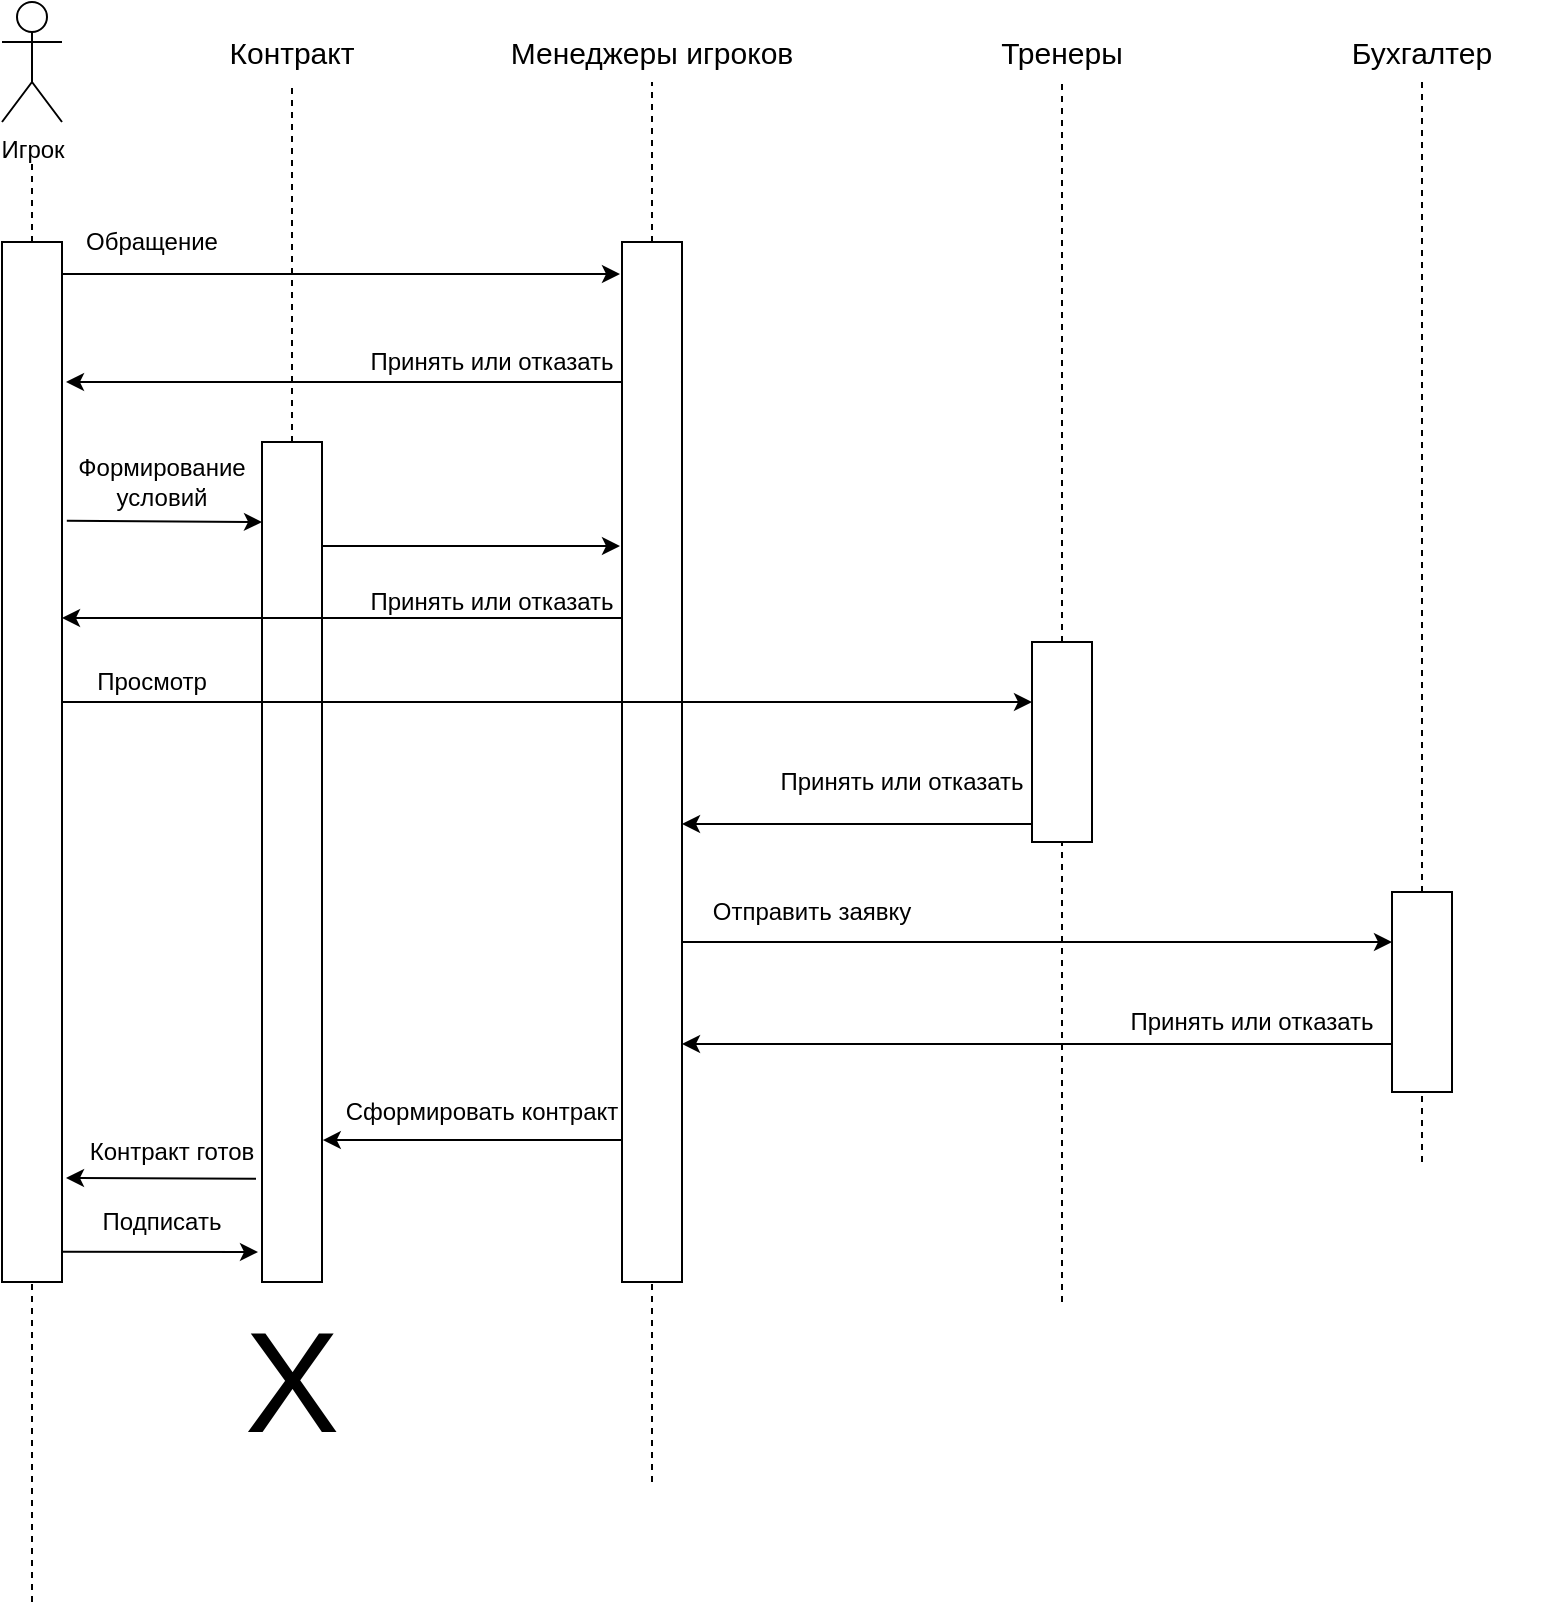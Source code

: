 <mxfile version="13.9.9" type="device"><diagram id="6uGpEDWwRoSjqqESJWfH" name="Страница 1"><mxGraphModel dx="1038" dy="607" grid="1" gridSize="10" guides="1" tooltips="1" connect="1" arrows="1" fold="1" page="1" pageScale="1" pageWidth="827" pageHeight="1169" math="0" shadow="0"><root><mxCell id="0"/><mxCell id="1" parent="0"/><mxCell id="q9gxuV2KfNwoqdqxz14T-1" value="Игрок" style="shape=umlActor;verticalLabelPosition=bottom;verticalAlign=top;html=1;outlineConnect=0;" vertex="1" parent="1"><mxGeometry x="40" y="40" width="30" height="60" as="geometry"/></mxCell><mxCell id="q9gxuV2KfNwoqdqxz14T-2" value="&lt;font style=&quot;font-size: 15px&quot;&gt;Менеджеры игроков&lt;/font&gt;" style="text;html=1;strokeColor=none;fillColor=none;align=center;verticalAlign=middle;whiteSpace=wrap;rounded=0;" vertex="1" parent="1"><mxGeometry x="280" y="50" width="170" height="30" as="geometry"/></mxCell><mxCell id="q9gxuV2KfNwoqdqxz14T-3" value="&lt;font style=&quot;font-size: 15px&quot;&gt;Контракт&lt;/font&gt;" style="text;html=1;strokeColor=none;fillColor=none;align=center;verticalAlign=middle;whiteSpace=wrap;rounded=0;" vertex="1" parent="1"><mxGeometry x="135" y="50" width="100" height="30" as="geometry"/></mxCell><mxCell id="q9gxuV2KfNwoqdqxz14T-4" value="&lt;font style=&quot;font-size: 15px&quot;&gt;Тренеры&lt;/font&gt;" style="text;html=1;strokeColor=none;fillColor=none;align=center;verticalAlign=middle;whiteSpace=wrap;rounded=0;" vertex="1" parent="1"><mxGeometry x="510" y="50" width="120" height="30" as="geometry"/></mxCell><mxCell id="q9gxuV2KfNwoqdqxz14T-5" value="&lt;font style=&quot;font-size: 15px&quot;&gt;Бухгалтер&lt;/font&gt;" style="text;html=1;strokeColor=none;fillColor=none;align=center;verticalAlign=middle;whiteSpace=wrap;rounded=0;" vertex="1" parent="1"><mxGeometry x="690" y="50" width="120" height="30" as="geometry"/></mxCell><mxCell id="q9gxuV2KfNwoqdqxz14T-8" style="edgeStyle=orthogonalEdgeStyle;rounded=0;orthogonalLoop=1;jettySize=auto;html=1;" edge="1" parent="1" source="q9gxuV2KfNwoqdqxz14T-6"><mxGeometry relative="1" as="geometry"><mxPoint x="349" y="176" as="targetPoint"/><Array as="points"><mxPoint x="130" y="176"/><mxPoint x="130" y="176"/></Array></mxGeometry></mxCell><mxCell id="q9gxuV2KfNwoqdqxz14T-6" value="" style="rounded=0;whiteSpace=wrap;html=1;" vertex="1" parent="1"><mxGeometry x="40" y="160" width="30" height="520" as="geometry"/></mxCell><mxCell id="q9gxuV2KfNwoqdqxz14T-10" style="edgeStyle=orthogonalEdgeStyle;rounded=0;orthogonalLoop=1;jettySize=auto;html=1;" edge="1" parent="1" source="q9gxuV2KfNwoqdqxz14T-7"><mxGeometry relative="1" as="geometry"><mxPoint x="72" y="230" as="targetPoint"/><Array as="points"><mxPoint x="72" y="230"/></Array></mxGeometry></mxCell><mxCell id="q9gxuV2KfNwoqdqxz14T-32" style="edgeStyle=orthogonalEdgeStyle;rounded=0;orthogonalLoop=1;jettySize=auto;html=1;entryX=0;entryY=0.25;entryDx=0;entryDy=0;" edge="1" parent="1" source="q9gxuV2KfNwoqdqxz14T-7" target="q9gxuV2KfNwoqdqxz14T-31"><mxGeometry relative="1" as="geometry"><Array as="points"><mxPoint x="470" y="510"/><mxPoint x="470" y="510"/></Array></mxGeometry></mxCell><mxCell id="q9gxuV2KfNwoqdqxz14T-36" style="edgeStyle=orthogonalEdgeStyle;rounded=0;orthogonalLoop=1;jettySize=auto;html=1;entryX=1.013;entryY=0.831;entryDx=0;entryDy=0;entryPerimeter=0;" edge="1" parent="1" source="q9gxuV2KfNwoqdqxz14T-7" target="q9gxuV2KfNwoqdqxz14T-13"><mxGeometry relative="1" as="geometry"><Array as="points"><mxPoint x="310" y="609"/><mxPoint x="310" y="609"/></Array></mxGeometry></mxCell><mxCell id="q9gxuV2KfNwoqdqxz14T-7" value="" style="rounded=0;whiteSpace=wrap;html=1;" vertex="1" parent="1"><mxGeometry x="350" y="160" width="30" height="520" as="geometry"/></mxCell><mxCell id="q9gxuV2KfNwoqdqxz14T-9" value="Обращение" style="text;html=1;strokeColor=none;fillColor=none;align=center;verticalAlign=middle;whiteSpace=wrap;rounded=0;" vertex="1" parent="1"><mxGeometry x="70" y="150" width="90" height="20" as="geometry"/></mxCell><mxCell id="q9gxuV2KfNwoqdqxz14T-11" value="Принять или отказать" style="text;html=1;strokeColor=none;fillColor=none;align=center;verticalAlign=middle;whiteSpace=wrap;rounded=0;" vertex="1" parent="1"><mxGeometry x="220" y="210" width="130" height="20" as="geometry"/></mxCell><mxCell id="q9gxuV2KfNwoqdqxz14T-19" style="edgeStyle=orthogonalEdgeStyle;rounded=0;orthogonalLoop=1;jettySize=auto;html=1;exitX=0.995;exitY=0.369;exitDx=0;exitDy=0;exitPerimeter=0;" edge="1" parent="1" source="q9gxuV2KfNwoqdqxz14T-13"><mxGeometry relative="1" as="geometry"><mxPoint x="349" y="312" as="targetPoint"/><Array as="points"><mxPoint x="349" y="312"/></Array></mxGeometry></mxCell><mxCell id="q9gxuV2KfNwoqdqxz14T-13" value="" style="rounded=0;whiteSpace=wrap;html=1;" vertex="1" parent="1"><mxGeometry x="170" y="260" width="30" height="420" as="geometry"/></mxCell><mxCell id="q9gxuV2KfNwoqdqxz14T-14" value="Формирование условий" style="text;html=1;strokeColor=none;fillColor=none;align=center;verticalAlign=middle;whiteSpace=wrap;rounded=0;" vertex="1" parent="1"><mxGeometry x="80" y="270" width="80" height="20" as="geometry"/></mxCell><mxCell id="q9gxuV2KfNwoqdqxz14T-30" style="edgeStyle=orthogonalEdgeStyle;rounded=0;orthogonalLoop=1;jettySize=auto;html=1;" edge="1" parent="1" source="q9gxuV2KfNwoqdqxz14T-20"><mxGeometry relative="1" as="geometry"><mxPoint x="380" y="451" as="targetPoint"/><Array as="points"><mxPoint x="510" y="451"/><mxPoint x="510" y="451"/></Array></mxGeometry></mxCell><mxCell id="q9gxuV2KfNwoqdqxz14T-20" value="" style="rounded=0;whiteSpace=wrap;html=1;" vertex="1" parent="1"><mxGeometry x="555" y="360" width="30" height="100" as="geometry"/></mxCell><mxCell id="q9gxuV2KfNwoqdqxz14T-23" style="edgeStyle=orthogonalEdgeStyle;rounded=0;orthogonalLoop=1;jettySize=auto;html=1;" edge="1" parent="1" source="q9gxuV2KfNwoqdqxz14T-7"><mxGeometry relative="1" as="geometry"><mxPoint x="70" y="348" as="targetPoint"/><Array as="points"><mxPoint x="280" y="348"/><mxPoint x="280" y="348"/></Array></mxGeometry></mxCell><mxCell id="q9gxuV2KfNwoqdqxz14T-24" value="Принять или отказать" style="text;html=1;strokeColor=none;fillColor=none;align=center;verticalAlign=middle;whiteSpace=wrap;rounded=0;" vertex="1" parent="1"><mxGeometry x="220" y="330" width="130" height="20" as="geometry"/></mxCell><mxCell id="q9gxuV2KfNwoqdqxz14T-25" style="edgeStyle=orthogonalEdgeStyle;rounded=0;orthogonalLoop=1;jettySize=auto;html=1;" edge="1" parent="1" source="q9gxuV2KfNwoqdqxz14T-6"><mxGeometry relative="1" as="geometry"><mxPoint x="555" y="390" as="targetPoint"/><Array as="points"><mxPoint x="555" y="390"/></Array></mxGeometry></mxCell><mxCell id="q9gxuV2KfNwoqdqxz14T-27" value="Принять или отказать" style="text;html=1;strokeColor=none;fillColor=none;align=center;verticalAlign=middle;whiteSpace=wrap;rounded=0;" vertex="1" parent="1"><mxGeometry x="425" y="420" width="130" height="20" as="geometry"/></mxCell><mxCell id="q9gxuV2KfNwoqdqxz14T-28" value="Просмотр" style="text;html=1;strokeColor=none;fillColor=none;align=center;verticalAlign=middle;whiteSpace=wrap;rounded=0;" vertex="1" parent="1"><mxGeometry x="70" y="370" width="90" height="20" as="geometry"/></mxCell><mxCell id="q9gxuV2KfNwoqdqxz14T-34" style="edgeStyle=orthogonalEdgeStyle;rounded=0;orthogonalLoop=1;jettySize=auto;html=1;" edge="1" parent="1" source="q9gxuV2KfNwoqdqxz14T-31"><mxGeometry relative="1" as="geometry"><mxPoint x="380" y="561" as="targetPoint"/><Array as="points"><mxPoint x="650" y="561"/><mxPoint x="650" y="561"/></Array></mxGeometry></mxCell><mxCell id="q9gxuV2KfNwoqdqxz14T-31" value="" style="rounded=0;whiteSpace=wrap;html=1;" vertex="1" parent="1"><mxGeometry x="735" y="485" width="30" height="100" as="geometry"/></mxCell><mxCell id="q9gxuV2KfNwoqdqxz14T-33" value="Отправить заявку" style="text;html=1;strokeColor=none;fillColor=none;align=center;verticalAlign=middle;whiteSpace=wrap;rounded=0;" vertex="1" parent="1"><mxGeometry x="380" y="485" width="130" height="20" as="geometry"/></mxCell><mxCell id="q9gxuV2KfNwoqdqxz14T-35" value="Принять или отказать" style="text;html=1;strokeColor=none;fillColor=none;align=center;verticalAlign=middle;whiteSpace=wrap;rounded=0;" vertex="1" parent="1"><mxGeometry x="600" y="540" width="130" height="20" as="geometry"/></mxCell><mxCell id="q9gxuV2KfNwoqdqxz14T-37" value="Сформировать контракт" style="text;html=1;strokeColor=none;fillColor=none;align=center;verticalAlign=middle;whiteSpace=wrap;rounded=0;" vertex="1" parent="1"><mxGeometry x="210" y="585" width="140" height="20" as="geometry"/></mxCell><mxCell id="q9gxuV2KfNwoqdqxz14T-38" value="" style="endArrow=classic;html=1;exitX=1.08;exitY=0.268;exitDx=0;exitDy=0;exitPerimeter=0;" edge="1" parent="1" source="q9gxuV2KfNwoqdqxz14T-6"><mxGeometry width="50" height="50" relative="1" as="geometry"><mxPoint x="120" y="350" as="sourcePoint"/><mxPoint x="170" y="300" as="targetPoint"/></mxGeometry></mxCell><mxCell id="q9gxuV2KfNwoqdqxz14T-40" value="" style="endArrow=classic;html=1;exitX=-0.1;exitY=0.877;exitDx=0;exitDy=0;exitPerimeter=0;" edge="1" parent="1" source="q9gxuV2KfNwoqdqxz14T-13"><mxGeometry width="50" height="50" relative="1" as="geometry"><mxPoint x="90" y="580" as="sourcePoint"/><mxPoint x="72" y="628" as="targetPoint"/></mxGeometry></mxCell><mxCell id="q9gxuV2KfNwoqdqxz14T-41" value="Контракт готов" style="text;html=1;strokeColor=none;fillColor=none;align=center;verticalAlign=middle;whiteSpace=wrap;rounded=0;" vertex="1" parent="1"><mxGeometry x="80" y="605" width="90" height="20" as="geometry"/></mxCell><mxCell id="q9gxuV2KfNwoqdqxz14T-42" value="" style="endArrow=classic;html=1;exitX=0.989;exitY=0.971;exitDx=0;exitDy=0;exitPerimeter=0;" edge="1" parent="1" source="q9gxuV2KfNwoqdqxz14T-6"><mxGeometry width="50" height="50" relative="1" as="geometry"><mxPoint x="120" y="690" as="sourcePoint"/><mxPoint x="168" y="665" as="targetPoint"/></mxGeometry></mxCell><mxCell id="q9gxuV2KfNwoqdqxz14T-43" value="Подписать" style="text;html=1;strokeColor=none;fillColor=none;align=center;verticalAlign=middle;whiteSpace=wrap;rounded=0;" vertex="1" parent="1"><mxGeometry x="75" y="640" width="90" height="20" as="geometry"/></mxCell><mxCell id="q9gxuV2KfNwoqdqxz14T-46" value="&lt;font style=&quot;font-size: 71px&quot;&gt;Х&lt;/font&gt;" style="text;html=1;strokeColor=none;fillColor=none;align=center;verticalAlign=middle;whiteSpace=wrap;rounded=0;" vertex="1" parent="1"><mxGeometry x="155" y="700" width="60" height="60" as="geometry"/></mxCell><mxCell id="q9gxuV2KfNwoqdqxz14T-47" value="" style="endArrow=none;dashed=1;html=1;exitX=0.5;exitY=0;exitDx=0;exitDy=0;" edge="1" parent="1" source="q9gxuV2KfNwoqdqxz14T-6"><mxGeometry width="50" height="50" relative="1" as="geometry"><mxPoint x="210" y="160" as="sourcePoint"/><mxPoint x="55" y="120" as="targetPoint"/></mxGeometry></mxCell><mxCell id="q9gxuV2KfNwoqdqxz14T-48" value="" style="endArrow=none;dashed=1;html=1;entryX=0.5;entryY=1;entryDx=0;entryDy=0;" edge="1" parent="1" target="q9gxuV2KfNwoqdqxz14T-6"><mxGeometry width="50" height="50" relative="1" as="geometry"><mxPoint x="55" y="840" as="sourcePoint"/><mxPoint x="90" y="710" as="targetPoint"/></mxGeometry></mxCell><mxCell id="q9gxuV2KfNwoqdqxz14T-49" value="" style="endArrow=none;dashed=1;html=1;entryX=0.5;entryY=1;entryDx=0;entryDy=0;exitX=0.5;exitY=0;exitDx=0;exitDy=0;" edge="1" parent="1" source="q9gxuV2KfNwoqdqxz14T-13" target="q9gxuV2KfNwoqdqxz14T-3"><mxGeometry width="50" height="50" relative="1" as="geometry"><mxPoint x="160" y="160" as="sourcePoint"/><mxPoint x="210" y="110" as="targetPoint"/></mxGeometry></mxCell><mxCell id="q9gxuV2KfNwoqdqxz14T-50" value="" style="endArrow=none;dashed=1;html=1;entryX=0.5;entryY=1;entryDx=0;entryDy=0;exitX=0.5;exitY=0;exitDx=0;exitDy=0;" edge="1" parent="1" source="q9gxuV2KfNwoqdqxz14T-7" target="q9gxuV2KfNwoqdqxz14T-2"><mxGeometry width="50" height="50" relative="1" as="geometry"><mxPoint x="440" y="280" as="sourcePoint"/><mxPoint x="490" y="230" as="targetPoint"/></mxGeometry></mxCell><mxCell id="q9gxuV2KfNwoqdqxz14T-51" value="" style="endArrow=none;dashed=1;html=1;entryX=0.5;entryY=1;entryDx=0;entryDy=0;" edge="1" parent="1" target="q9gxuV2KfNwoqdqxz14T-7"><mxGeometry width="50" height="50" relative="1" as="geometry"><mxPoint x="365" y="780" as="sourcePoint"/><mxPoint x="390" y="720" as="targetPoint"/></mxGeometry></mxCell><mxCell id="q9gxuV2KfNwoqdqxz14T-52" value="" style="endArrow=none;dashed=1;html=1;entryX=0.5;entryY=1;entryDx=0;entryDy=0;exitX=0.5;exitY=0;exitDx=0;exitDy=0;" edge="1" parent="1" source="q9gxuV2KfNwoqdqxz14T-20" target="q9gxuV2KfNwoqdqxz14T-4"><mxGeometry width="50" height="50" relative="1" as="geometry"><mxPoint x="590" y="230" as="sourcePoint"/><mxPoint x="640" y="180" as="targetPoint"/></mxGeometry></mxCell><mxCell id="q9gxuV2KfNwoqdqxz14T-53" value="" style="endArrow=none;dashed=1;html=1;entryX=0.5;entryY=1;entryDx=0;entryDy=0;" edge="1" parent="1" target="q9gxuV2KfNwoqdqxz14T-20"><mxGeometry width="50" height="50" relative="1" as="geometry"><mxPoint x="570" y="690" as="sourcePoint"/><mxPoint x="710" y="440" as="targetPoint"/></mxGeometry></mxCell><mxCell id="q9gxuV2KfNwoqdqxz14T-54" value="" style="endArrow=none;dashed=1;html=1;entryX=0.5;entryY=1;entryDx=0;entryDy=0;exitX=0.5;exitY=0;exitDx=0;exitDy=0;" edge="1" parent="1" source="q9gxuV2KfNwoqdqxz14T-31" target="q9gxuV2KfNwoqdqxz14T-5"><mxGeometry width="50" height="50" relative="1" as="geometry"><mxPoint x="710" y="230" as="sourcePoint"/><mxPoint x="760" y="180" as="targetPoint"/></mxGeometry></mxCell><mxCell id="q9gxuV2KfNwoqdqxz14T-55" value="" style="endArrow=none;dashed=1;html=1;entryX=0.5;entryY=1;entryDx=0;entryDy=0;" edge="1" parent="1" target="q9gxuV2KfNwoqdqxz14T-31"><mxGeometry width="50" height="50" relative="1" as="geometry"><mxPoint x="750" y="620" as="sourcePoint"/><mxPoint x="780" y="670" as="targetPoint"/></mxGeometry></mxCell></root></mxGraphModel></diagram></mxfile>